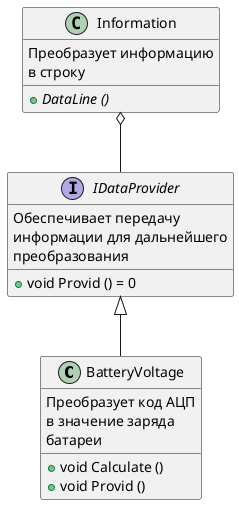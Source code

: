 @startuml DataProvider


class BatteryVoltage
{
Преобразует код АЦП
в значение заряда
батареи

+ void Calculate ()
+ void Provid ()
}

class Information
{
Преобразует информацию
в строку

+ {abstract} DataLine ()
}

interface IDataProvider
{
    Обеспечивает передачу 
    информации для дальнейшего 
    преобразования

    + void Provid () = 0
}

BatteryVoltage -up-|> IDataProvider
Information o--IDataProvider

@enduml